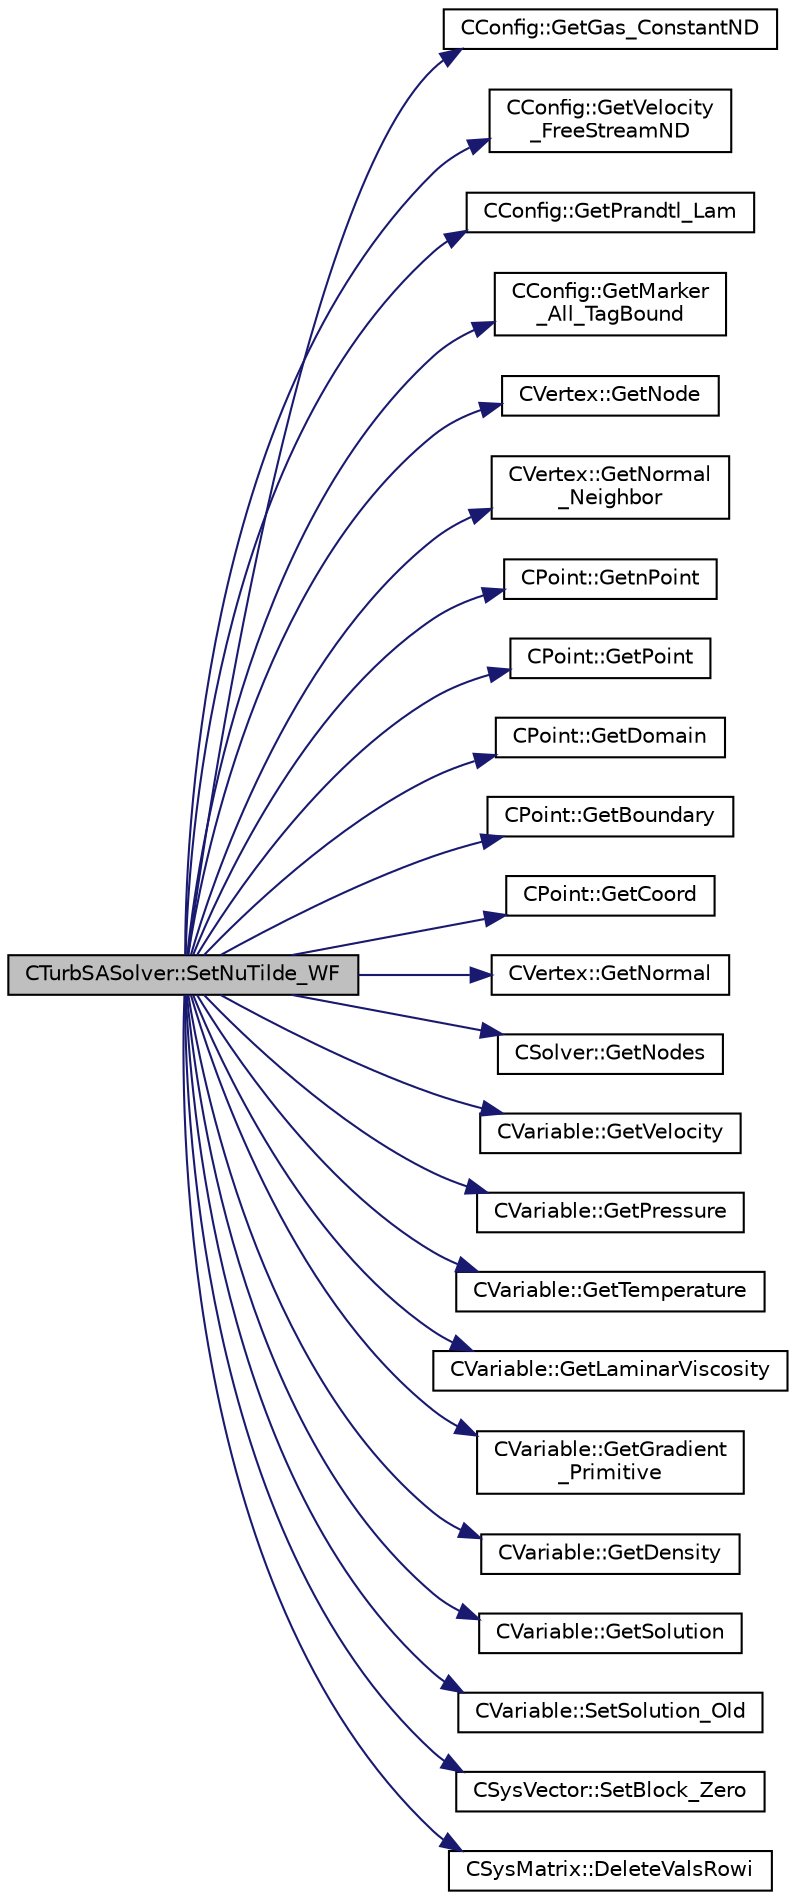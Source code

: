 digraph "CTurbSASolver::SetNuTilde_WF"
{
  edge [fontname="Helvetica",fontsize="10",labelfontname="Helvetica",labelfontsize="10"];
  node [fontname="Helvetica",fontsize="10",shape=record];
  rankdir="LR";
  Node555 [label="CTurbSASolver::SetNuTilde_WF",height=0.2,width=0.4,color="black", fillcolor="grey75", style="filled", fontcolor="black"];
  Node555 -> Node556 [color="midnightblue",fontsize="10",style="solid",fontname="Helvetica"];
  Node556 [label="CConfig::GetGas_ConstantND",height=0.2,width=0.4,color="black", fillcolor="white", style="filled",URL="$class_c_config.html#a6d835a954bb5e99c5a3de6db5ed24ff3",tooltip="Get the value of specific gas constant. "];
  Node555 -> Node557 [color="midnightblue",fontsize="10",style="solid",fontname="Helvetica"];
  Node557 [label="CConfig::GetVelocity\l_FreeStreamND",height=0.2,width=0.4,color="black", fillcolor="white", style="filled",URL="$class_c_config.html#a13840ca712bf87d32d18917d0c39cfae",tooltip="Get the vector of the non-dimensionalized freestream velocity. "];
  Node555 -> Node558 [color="midnightblue",fontsize="10",style="solid",fontname="Helvetica"];
  Node558 [label="CConfig::GetPrandtl_Lam",height=0.2,width=0.4,color="black", fillcolor="white", style="filled",URL="$class_c_config.html#a619cb1400d6c944e83ad0ffe82deb021",tooltip="Get the value of the laminar Prandtl number. "];
  Node555 -> Node559 [color="midnightblue",fontsize="10",style="solid",fontname="Helvetica"];
  Node559 [label="CConfig::GetMarker\l_All_TagBound",height=0.2,width=0.4,color="black", fillcolor="white", style="filled",URL="$class_c_config.html#a967e969a3beb24bb6e57d7036af003be",tooltip="Get the index of the surface defined in the geometry file. "];
  Node555 -> Node560 [color="midnightblue",fontsize="10",style="solid",fontname="Helvetica"];
  Node560 [label="CVertex::GetNode",height=0.2,width=0.4,color="black", fillcolor="white", style="filled",URL="$class_c_vertex.html#a95c513bf927464157ed96b6c79779a1f",tooltip="Get the node of the vertex. "];
  Node555 -> Node561 [color="midnightblue",fontsize="10",style="solid",fontname="Helvetica"];
  Node561 [label="CVertex::GetNormal\l_Neighbor",height=0.2,width=0.4,color="black", fillcolor="white", style="filled",URL="$class_c_vertex.html#a8d2bce3a6ee62007179e688dc2b9b182",tooltip="Get the value of the closest neighbor. "];
  Node555 -> Node562 [color="midnightblue",fontsize="10",style="solid",fontname="Helvetica"];
  Node562 [label="CPoint::GetnPoint",height=0.2,width=0.4,color="black", fillcolor="white", style="filled",URL="$class_c_point.html#adbb78f3c01711ed0349897f845e3f2d8",tooltip="Get the number of points that compose the control volume. "];
  Node555 -> Node563 [color="midnightblue",fontsize="10",style="solid",fontname="Helvetica"];
  Node563 [label="CPoint::GetPoint",height=0.2,width=0.4,color="black", fillcolor="white", style="filled",URL="$class_c_point.html#aab08fdab4e59c01d822afca5335a86af",tooltip="Get all the points that compose the control volume. "];
  Node555 -> Node564 [color="midnightblue",fontsize="10",style="solid",fontname="Helvetica"];
  Node564 [label="CPoint::GetDomain",height=0.2,width=0.4,color="black", fillcolor="white", style="filled",URL="$class_c_point.html#a1d7e22a60d4cfef356af1cba2bab3e55",tooltip="For parallel computation, its indicates if a point must be computed or not. "];
  Node555 -> Node565 [color="midnightblue",fontsize="10",style="solid",fontname="Helvetica"];
  Node565 [label="CPoint::GetBoundary",height=0.2,width=0.4,color="black", fillcolor="white", style="filled",URL="$class_c_point.html#a910175d25dd3b6244a35221cc73eebf0",tooltip="Provides information about if a point belong to the boundaries. "];
  Node555 -> Node566 [color="midnightblue",fontsize="10",style="solid",fontname="Helvetica"];
  Node566 [label="CPoint::GetCoord",height=0.2,width=0.4,color="black", fillcolor="white", style="filled",URL="$class_c_point.html#a95fe081d22e96e190cb3edcbf0d6525f",tooltip="Get the coordinates dor the control volume. "];
  Node555 -> Node567 [color="midnightblue",fontsize="10",style="solid",fontname="Helvetica"];
  Node567 [label="CVertex::GetNormal",height=0.2,width=0.4,color="black", fillcolor="white", style="filled",URL="$class_c_vertex.html#a0d289163c6f3384822fcb9ae86fc1c39",tooltip="Copy the the normal vector of a face. "];
  Node555 -> Node568 [color="midnightblue",fontsize="10",style="solid",fontname="Helvetica"];
  Node568 [label="CSolver::GetNodes",height=0.2,width=0.4,color="black", fillcolor="white", style="filled",URL="$class_c_solver.html#af3198e52a2ea377bb765647b5e697197",tooltip="Allow outside access to the nodes of the solver, containing conservatives, primitives, etc. "];
  Node555 -> Node569 [color="midnightblue",fontsize="10",style="solid",fontname="Helvetica"];
  Node569 [label="CVariable::GetVelocity",height=0.2,width=0.4,color="black", fillcolor="white", style="filled",URL="$class_c_variable.html#a1f5a6919aa7494cf7e752bb1f822a612",tooltip="A virtual member. "];
  Node555 -> Node570 [color="midnightblue",fontsize="10",style="solid",fontname="Helvetica"];
  Node570 [label="CVariable::GetPressure",height=0.2,width=0.4,color="black", fillcolor="white", style="filled",URL="$class_c_variable.html#ad08820234eeedeb13105e603af2c67ad",tooltip="A virtual member. "];
  Node555 -> Node571 [color="midnightblue",fontsize="10",style="solid",fontname="Helvetica"];
  Node571 [label="CVariable::GetTemperature",height=0.2,width=0.4,color="black", fillcolor="white", style="filled",URL="$class_c_variable.html#a21a72a13ee2eb461b8c439c8eb4fce19",tooltip="A virtual member. "];
  Node555 -> Node572 [color="midnightblue",fontsize="10",style="solid",fontname="Helvetica"];
  Node572 [label="CVariable::GetLaminarViscosity",height=0.2,width=0.4,color="black", fillcolor="white", style="filled",URL="$class_c_variable.html#a0acbe55ca86de2c0205ae921193e9e95",tooltip="A virtual member. "];
  Node555 -> Node573 [color="midnightblue",fontsize="10",style="solid",fontname="Helvetica"];
  Node573 [label="CVariable::GetGradient\l_Primitive",height=0.2,width=0.4,color="black", fillcolor="white", style="filled",URL="$class_c_variable.html#a8b7f4e020a837b1fe639e8d875f964d5",tooltip="A virtual member. "];
  Node555 -> Node574 [color="midnightblue",fontsize="10",style="solid",fontname="Helvetica"];
  Node574 [label="CVariable::GetDensity",height=0.2,width=0.4,color="black", fillcolor="white", style="filled",URL="$class_c_variable.html#a4892ca545884011b7903a8e35c43b43f",tooltip="A virtual member. "];
  Node555 -> Node575 [color="midnightblue",fontsize="10",style="solid",fontname="Helvetica"];
  Node575 [label="CVariable::GetSolution",height=0.2,width=0.4,color="black", fillcolor="white", style="filled",URL="$class_c_variable.html#a261483e39c23c1de7cb9aea7e917c121",tooltip="Get the solution. "];
  Node555 -> Node576 [color="midnightblue",fontsize="10",style="solid",fontname="Helvetica"];
  Node576 [label="CVariable::SetSolution_Old",height=0.2,width=0.4,color="black", fillcolor="white", style="filled",URL="$class_c_variable.html#a6ee4d8d450971204cc054a33d6473732",tooltip="Set the value of the old solution. "];
  Node555 -> Node577 [color="midnightblue",fontsize="10",style="solid",fontname="Helvetica"];
  Node577 [label="CSysVector::SetBlock_Zero",height=0.2,width=0.4,color="black", fillcolor="white", style="filled",URL="$class_c_sys_vector.html#a9dedcec16bd6d95575de5b99e7a07e78",tooltip="Set the residual to zero. "];
  Node555 -> Node578 [color="midnightblue",fontsize="10",style="solid",fontname="Helvetica"];
  Node578 [label="CSysMatrix::DeleteValsRowi",height=0.2,width=0.4,color="black", fillcolor="white", style="filled",URL="$class_c_sys_matrix.html#a9473b0224c9b9a2749571db0bbd22a70",tooltip="Deletes the values of the row i of the sparse matrix. "];
}
